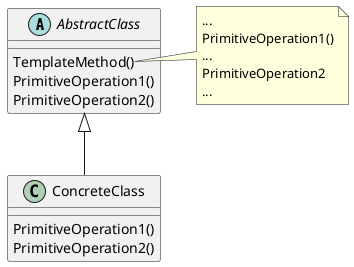 @startuml
'https://plantuml.com/class-diagram

abstract class AbstractClass {
    TemplateMethod()
    PrimitiveOperation1()
    PrimitiveOperation2()
}
note right of AbstractClass::TemplateMethod
  ...
  PrimitiveOperation1()
  ...
  PrimitiveOperation2
  ...
end note

class ConcreteClass extends AbstractClass {
    PrimitiveOperation1()
    PrimitiveOperation2()
}

@enduml